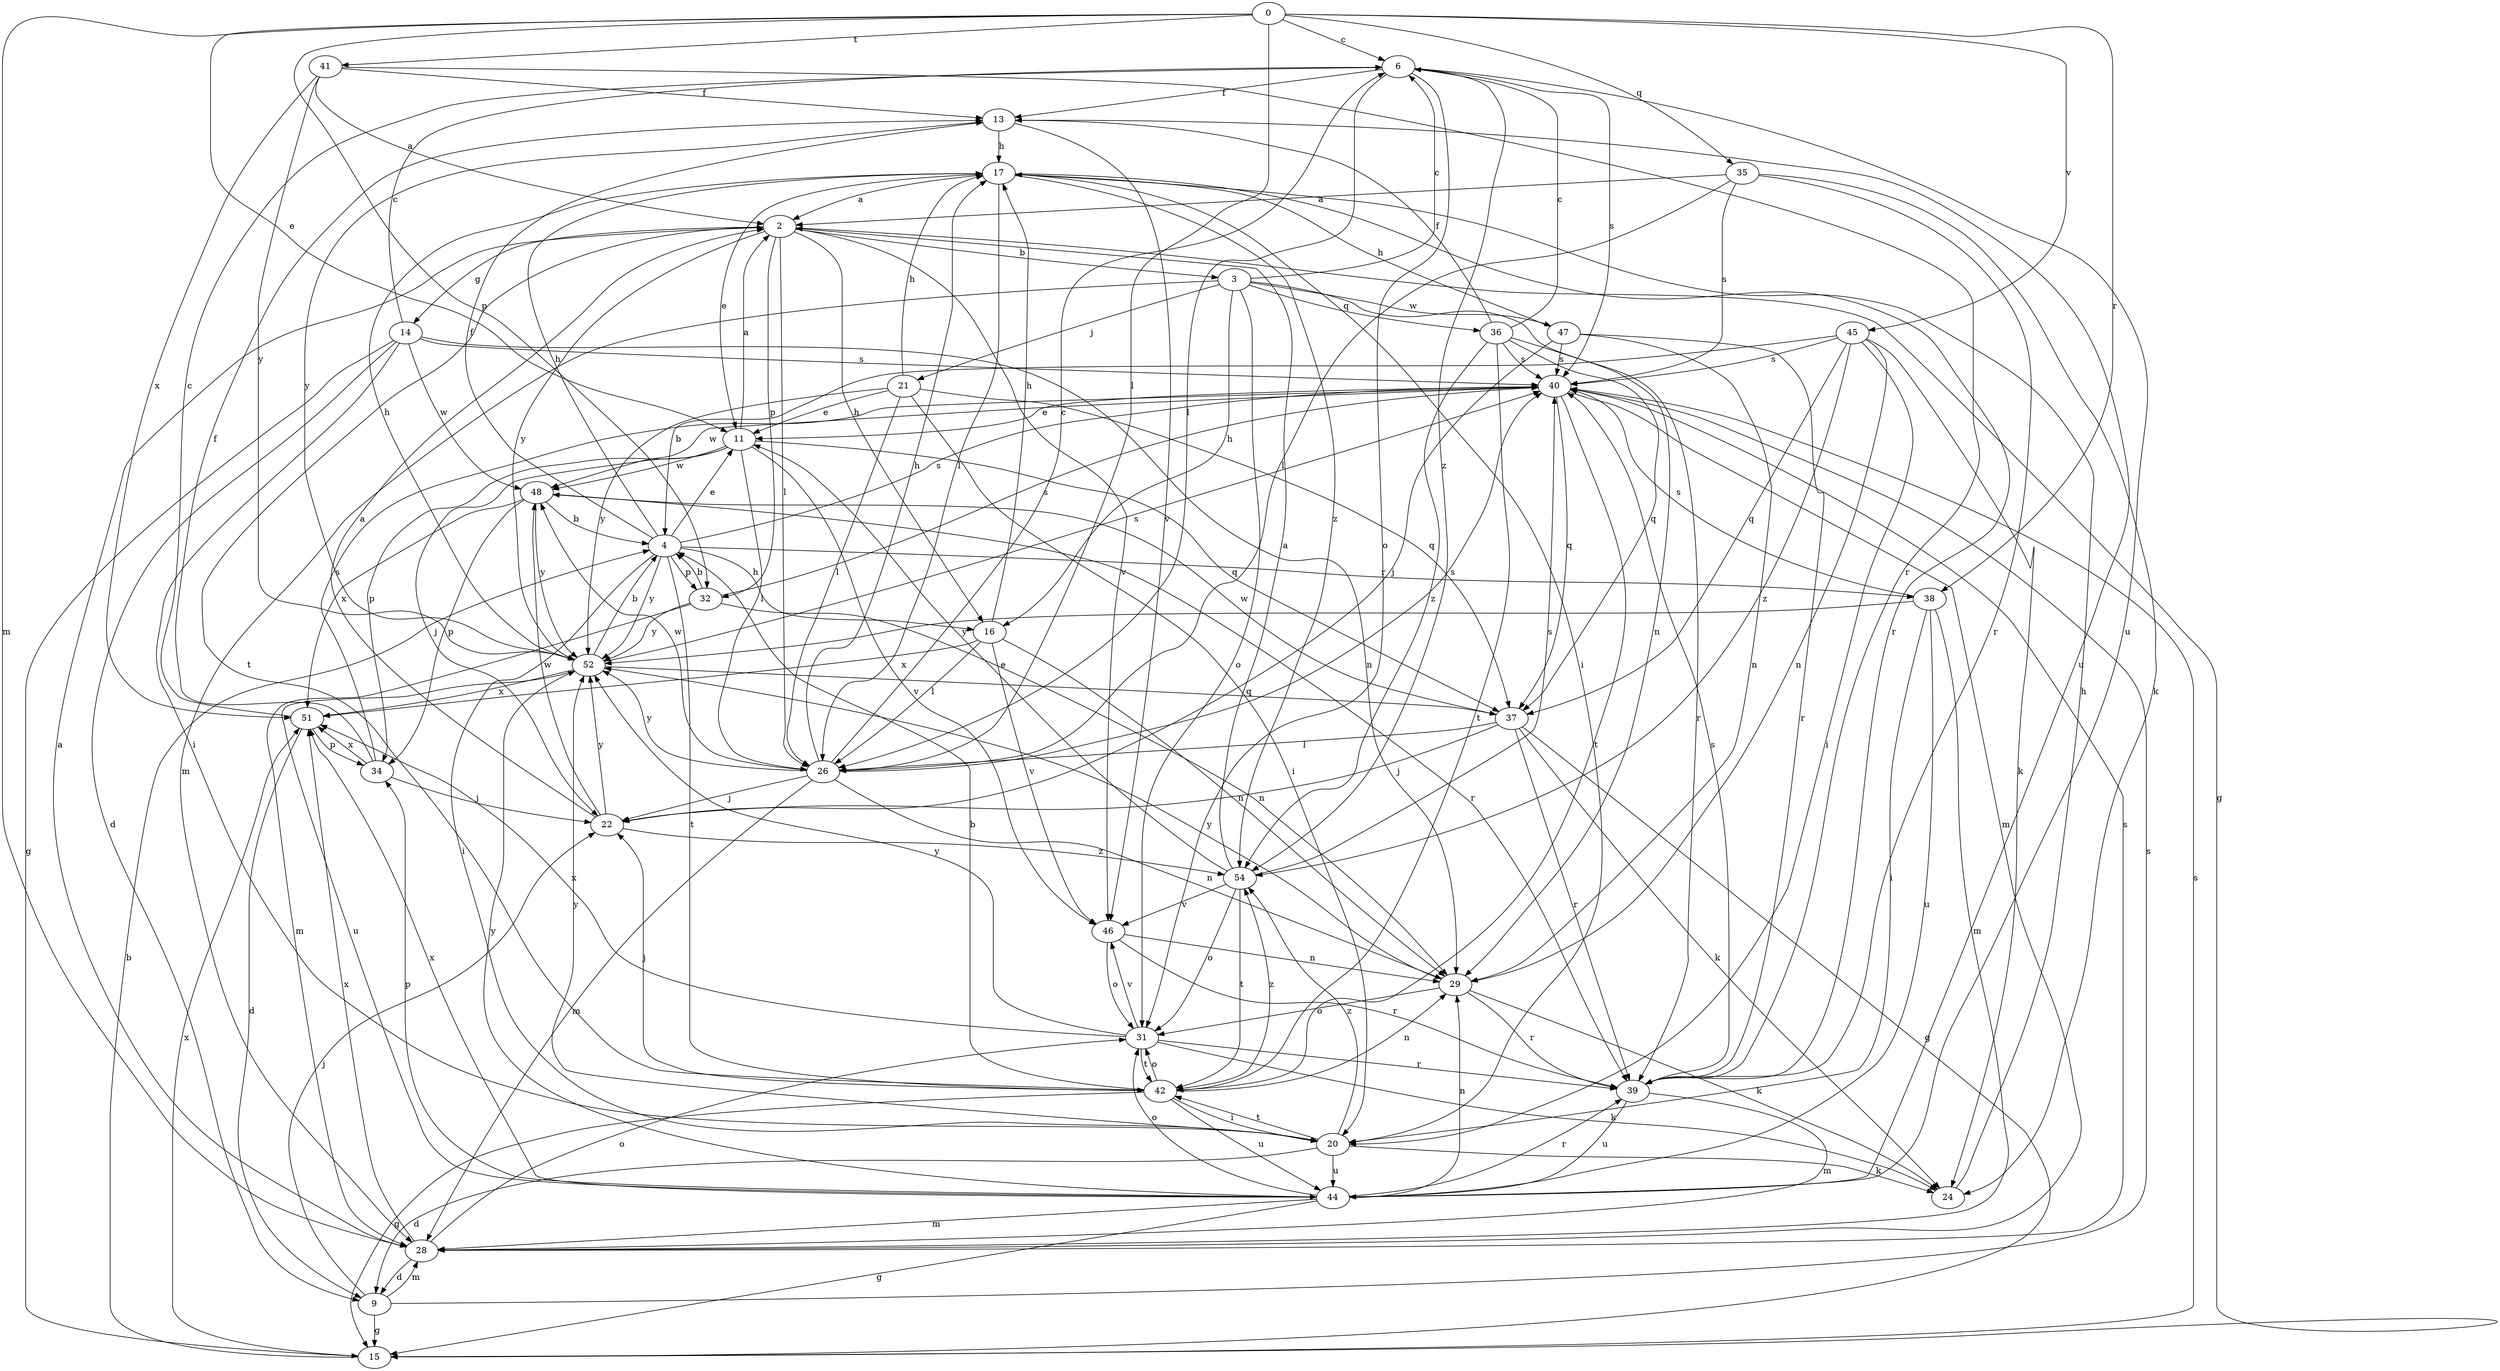 strict digraph  {
0;
2;
3;
4;
6;
9;
11;
13;
14;
15;
16;
17;
20;
21;
22;
24;
26;
28;
29;
31;
32;
34;
35;
36;
37;
38;
39;
40;
41;
42;
44;
45;
46;
47;
48;
51;
52;
54;
0 -> 6  [label=c];
0 -> 11  [label=e];
0 -> 26  [label=l];
0 -> 28  [label=m];
0 -> 32  [label=p];
0 -> 35  [label=q];
0 -> 38  [label=r];
0 -> 41  [label=t];
0 -> 45  [label=v];
2 -> 3  [label=b];
2 -> 14  [label=g];
2 -> 15  [label=g];
2 -> 16  [label=h];
2 -> 26  [label=l];
2 -> 32  [label=p];
2 -> 42  [label=t];
2 -> 46  [label=v];
2 -> 52  [label=y];
3 -> 6  [label=c];
3 -> 16  [label=h];
3 -> 21  [label=j];
3 -> 28  [label=m];
3 -> 29  [label=n];
3 -> 31  [label=o];
3 -> 36  [label=q];
3 -> 47  [label=w];
4 -> 11  [label=e];
4 -> 13  [label=f];
4 -> 16  [label=h];
4 -> 17  [label=h];
4 -> 20  [label=i];
4 -> 32  [label=p];
4 -> 38  [label=r];
4 -> 40  [label=s];
4 -> 42  [label=t];
4 -> 52  [label=y];
6 -> 13  [label=f];
6 -> 26  [label=l];
6 -> 31  [label=o];
6 -> 40  [label=s];
6 -> 44  [label=u];
6 -> 54  [label=z];
9 -> 15  [label=g];
9 -> 22  [label=j];
9 -> 28  [label=m];
9 -> 40  [label=s];
11 -> 2  [label=a];
11 -> 22  [label=j];
11 -> 26  [label=l];
11 -> 34  [label=p];
11 -> 37  [label=q];
11 -> 46  [label=v];
11 -> 48  [label=w];
13 -> 17  [label=h];
13 -> 44  [label=u];
13 -> 46  [label=v];
13 -> 52  [label=y];
14 -> 6  [label=c];
14 -> 9  [label=d];
14 -> 15  [label=g];
14 -> 20  [label=i];
14 -> 29  [label=n];
14 -> 40  [label=s];
14 -> 48  [label=w];
15 -> 4  [label=b];
15 -> 40  [label=s];
15 -> 51  [label=x];
16 -> 17  [label=h];
16 -> 26  [label=l];
16 -> 29  [label=n];
16 -> 46  [label=v];
16 -> 51  [label=x];
17 -> 2  [label=a];
17 -> 11  [label=e];
17 -> 20  [label=i];
17 -> 26  [label=l];
17 -> 39  [label=r];
17 -> 54  [label=z];
20 -> 9  [label=d];
20 -> 24  [label=k];
20 -> 42  [label=t];
20 -> 44  [label=u];
20 -> 52  [label=y];
20 -> 54  [label=z];
21 -> 11  [label=e];
21 -> 17  [label=h];
21 -> 20  [label=i];
21 -> 26  [label=l];
21 -> 37  [label=q];
21 -> 52  [label=y];
22 -> 2  [label=a];
22 -> 48  [label=w];
22 -> 52  [label=y];
22 -> 54  [label=z];
24 -> 17  [label=h];
26 -> 6  [label=c];
26 -> 17  [label=h];
26 -> 22  [label=j];
26 -> 28  [label=m];
26 -> 29  [label=n];
26 -> 40  [label=s];
26 -> 48  [label=w];
26 -> 52  [label=y];
28 -> 2  [label=a];
28 -> 9  [label=d];
28 -> 31  [label=o];
28 -> 40  [label=s];
28 -> 51  [label=x];
29 -> 24  [label=k];
29 -> 31  [label=o];
29 -> 39  [label=r];
29 -> 52  [label=y];
31 -> 24  [label=k];
31 -> 39  [label=r];
31 -> 42  [label=t];
31 -> 46  [label=v];
31 -> 51  [label=x];
31 -> 52  [label=y];
32 -> 4  [label=b];
32 -> 28  [label=m];
32 -> 29  [label=n];
32 -> 40  [label=s];
32 -> 52  [label=y];
34 -> 13  [label=f];
34 -> 22  [label=j];
34 -> 40  [label=s];
34 -> 51  [label=x];
35 -> 2  [label=a];
35 -> 24  [label=k];
35 -> 26  [label=l];
35 -> 39  [label=r];
35 -> 40  [label=s];
36 -> 6  [label=c];
36 -> 13  [label=f];
36 -> 37  [label=q];
36 -> 39  [label=r];
36 -> 40  [label=s];
36 -> 42  [label=t];
36 -> 54  [label=z];
37 -> 15  [label=g];
37 -> 22  [label=j];
37 -> 24  [label=k];
37 -> 26  [label=l];
37 -> 39  [label=r];
37 -> 48  [label=w];
38 -> 20  [label=i];
38 -> 28  [label=m];
38 -> 40  [label=s];
38 -> 44  [label=u];
38 -> 52  [label=y];
39 -> 28  [label=m];
39 -> 40  [label=s];
39 -> 44  [label=u];
40 -> 11  [label=e];
40 -> 28  [label=m];
40 -> 37  [label=q];
40 -> 42  [label=t];
40 -> 48  [label=w];
41 -> 2  [label=a];
41 -> 13  [label=f];
41 -> 39  [label=r];
41 -> 51  [label=x];
41 -> 52  [label=y];
42 -> 4  [label=b];
42 -> 15  [label=g];
42 -> 20  [label=i];
42 -> 22  [label=j];
42 -> 29  [label=n];
42 -> 31  [label=o];
42 -> 44  [label=u];
42 -> 54  [label=z];
44 -> 15  [label=g];
44 -> 28  [label=m];
44 -> 29  [label=n];
44 -> 31  [label=o];
44 -> 34  [label=p];
44 -> 39  [label=r];
44 -> 51  [label=x];
44 -> 52  [label=y];
45 -> 4  [label=b];
45 -> 20  [label=i];
45 -> 24  [label=k];
45 -> 29  [label=n];
45 -> 37  [label=q];
45 -> 40  [label=s];
45 -> 54  [label=z];
46 -> 29  [label=n];
46 -> 31  [label=o];
46 -> 39  [label=r];
47 -> 17  [label=h];
47 -> 22  [label=j];
47 -> 29  [label=n];
47 -> 39  [label=r];
47 -> 40  [label=s];
48 -> 4  [label=b];
48 -> 34  [label=p];
48 -> 39  [label=r];
48 -> 51  [label=x];
48 -> 52  [label=y];
51 -> 6  [label=c];
51 -> 9  [label=d];
51 -> 34  [label=p];
52 -> 4  [label=b];
52 -> 17  [label=h];
52 -> 37  [label=q];
52 -> 40  [label=s];
52 -> 44  [label=u];
52 -> 51  [label=x];
54 -> 2  [label=a];
54 -> 11  [label=e];
54 -> 31  [label=o];
54 -> 40  [label=s];
54 -> 42  [label=t];
54 -> 46  [label=v];
}
